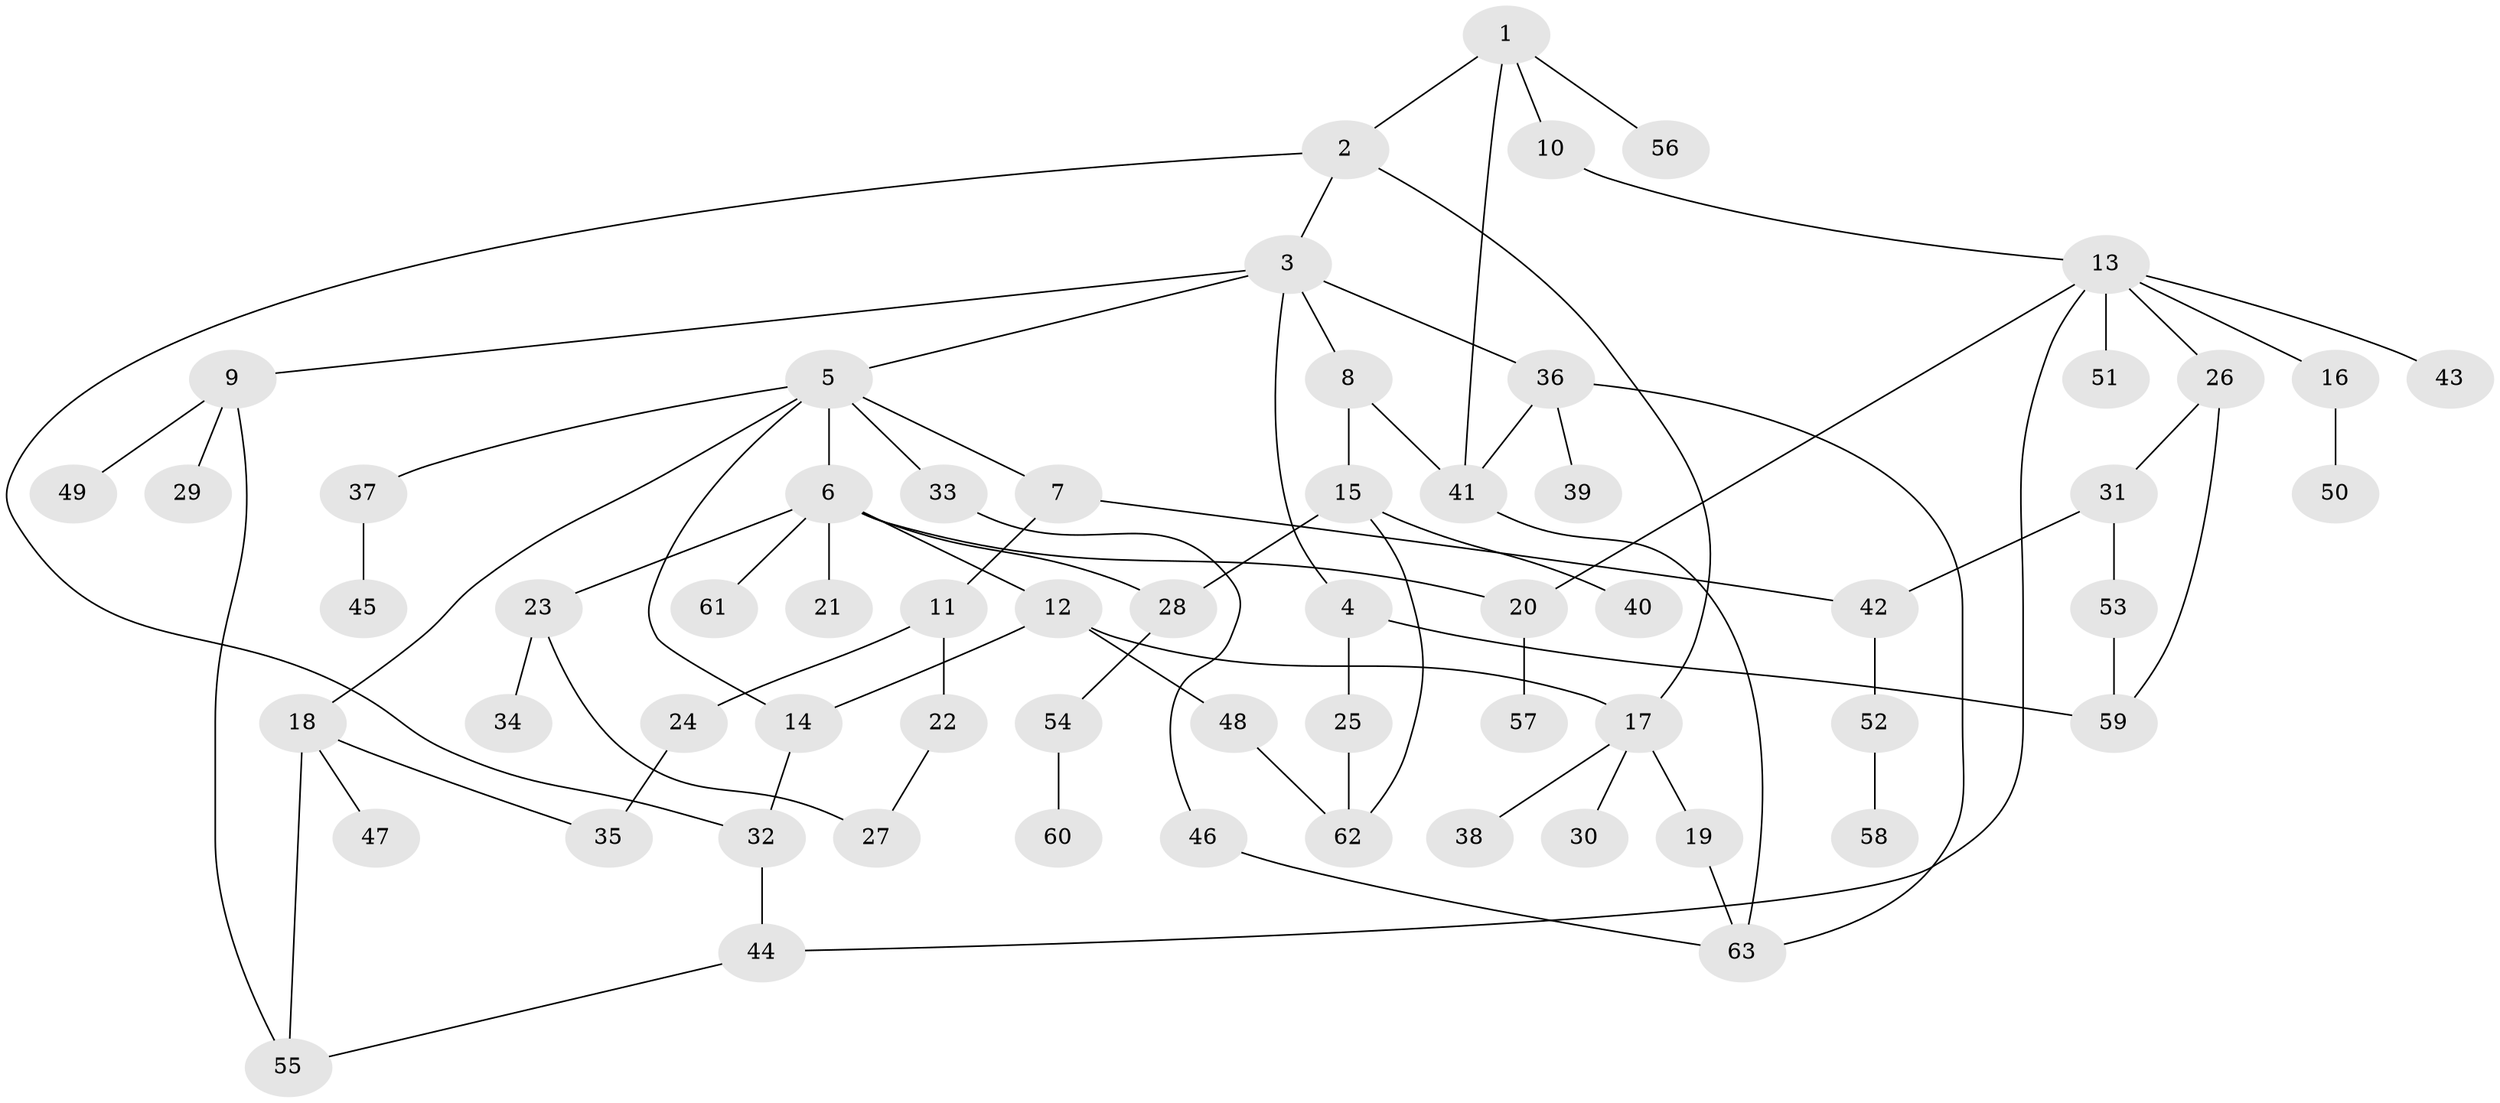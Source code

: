 // coarse degree distribution, {6: 0.03225806451612903, 8: 0.0967741935483871, 7: 0.03225806451612903, 3: 0.06451612903225806, 4: 0.12903225806451613, 2: 0.3548387096774194, 5: 0.03225806451612903, 1: 0.25806451612903225}
// Generated by graph-tools (version 1.1) at 2025/17/03/04/25 18:17:03]
// undirected, 63 vertices, 82 edges
graph export_dot {
graph [start="1"]
  node [color=gray90,style=filled];
  1;
  2;
  3;
  4;
  5;
  6;
  7;
  8;
  9;
  10;
  11;
  12;
  13;
  14;
  15;
  16;
  17;
  18;
  19;
  20;
  21;
  22;
  23;
  24;
  25;
  26;
  27;
  28;
  29;
  30;
  31;
  32;
  33;
  34;
  35;
  36;
  37;
  38;
  39;
  40;
  41;
  42;
  43;
  44;
  45;
  46;
  47;
  48;
  49;
  50;
  51;
  52;
  53;
  54;
  55;
  56;
  57;
  58;
  59;
  60;
  61;
  62;
  63;
  1 -- 2;
  1 -- 10;
  1 -- 56;
  1 -- 41;
  2 -- 3;
  2 -- 17;
  2 -- 32;
  3 -- 4;
  3 -- 5;
  3 -- 8;
  3 -- 9;
  3 -- 36;
  4 -- 25;
  4 -- 59;
  5 -- 6;
  5 -- 7;
  5 -- 18;
  5 -- 33;
  5 -- 37;
  5 -- 14;
  6 -- 12;
  6 -- 20;
  6 -- 21;
  6 -- 23;
  6 -- 28;
  6 -- 61;
  7 -- 11;
  7 -- 42;
  8 -- 15;
  8 -- 41;
  9 -- 29;
  9 -- 49;
  9 -- 55;
  10 -- 13;
  11 -- 22;
  11 -- 24;
  12 -- 14;
  12 -- 48;
  12 -- 17;
  13 -- 16;
  13 -- 26;
  13 -- 43;
  13 -- 44;
  13 -- 51;
  13 -- 20;
  14 -- 32;
  15 -- 40;
  15 -- 28;
  15 -- 62;
  16 -- 50;
  17 -- 19;
  17 -- 30;
  17 -- 38;
  18 -- 35;
  18 -- 47;
  18 -- 55;
  19 -- 63;
  20 -- 57;
  22 -- 27;
  23 -- 34;
  23 -- 27;
  24 -- 35;
  25 -- 62;
  26 -- 31;
  26 -- 59;
  28 -- 54;
  31 -- 53;
  31 -- 42;
  32 -- 44;
  33 -- 46;
  36 -- 39;
  36 -- 41;
  36 -- 63;
  37 -- 45;
  41 -- 63;
  42 -- 52;
  44 -- 55;
  46 -- 63;
  48 -- 62;
  52 -- 58;
  53 -- 59;
  54 -- 60;
}
